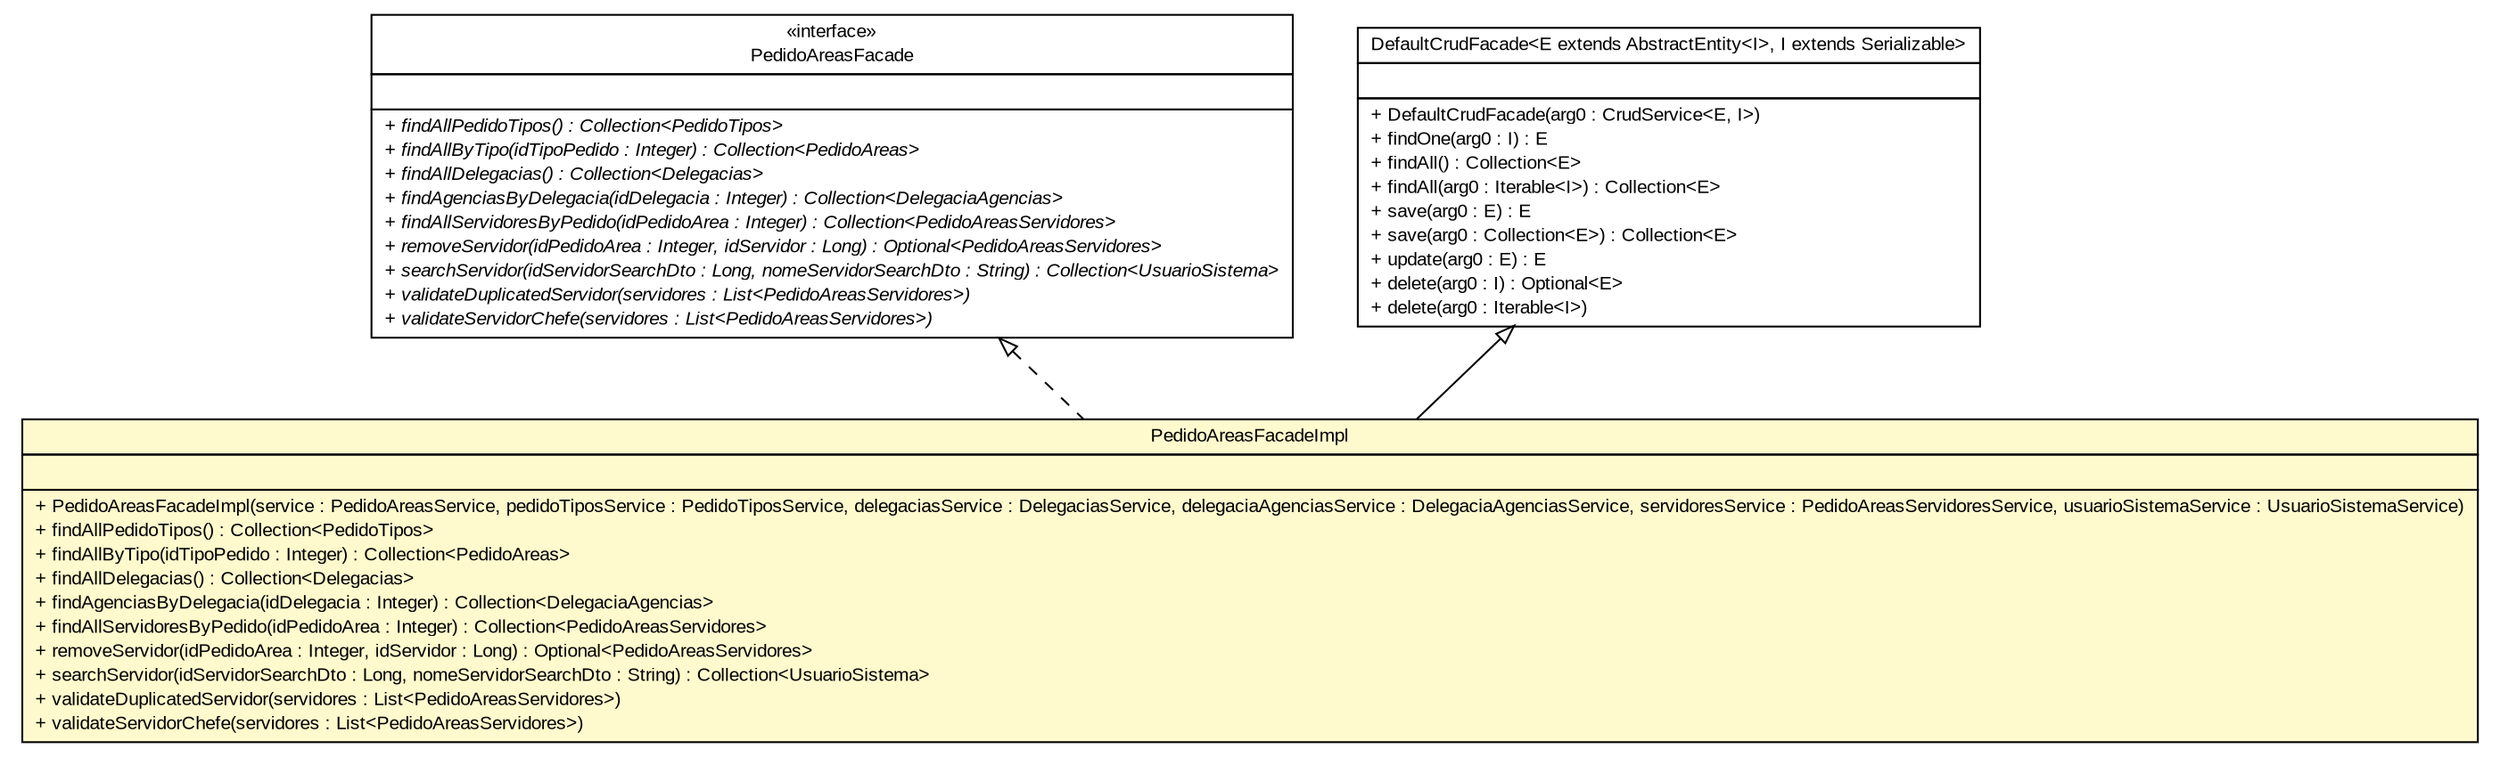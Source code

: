 #!/usr/local/bin/dot
#
# Class diagram 
# Generated by UMLGraph version R5_6 (http://www.umlgraph.org/)
#

digraph G {
	edge [fontname="arial",fontsize=10,labelfontname="arial",labelfontsize=10];
	node [fontname="arial",fontsize=10,shape=plaintext];
	nodesep=0.25;
	ranksep=0.5;
	// br.gov.to.sefaz.arr.parametros.business.facade.PedidoAreasFacade
	c16914 [label=<<table title="br.gov.to.sefaz.arr.parametros.business.facade.PedidoAreasFacade" border="0" cellborder="1" cellspacing="0" cellpadding="2" port="p" href="../PedidoAreasFacade.html">
		<tr><td><table border="0" cellspacing="0" cellpadding="1">
<tr><td align="center" balign="center"> &#171;interface&#187; </td></tr>
<tr><td align="center" balign="center"> PedidoAreasFacade </td></tr>
		</table></td></tr>
		<tr><td><table border="0" cellspacing="0" cellpadding="1">
<tr><td align="left" balign="left">  </td></tr>
		</table></td></tr>
		<tr><td><table border="0" cellspacing="0" cellpadding="1">
<tr><td align="left" balign="left"><font face="arial italic" point-size="10.0"> + findAllPedidoTipos() : Collection&lt;PedidoTipos&gt; </font></td></tr>
<tr><td align="left" balign="left"><font face="arial italic" point-size="10.0"> + findAllByTipo(idTipoPedido : Integer) : Collection&lt;PedidoAreas&gt; </font></td></tr>
<tr><td align="left" balign="left"><font face="arial italic" point-size="10.0"> + findAllDelegacias() : Collection&lt;Delegacias&gt; </font></td></tr>
<tr><td align="left" balign="left"><font face="arial italic" point-size="10.0"> + findAgenciasByDelegacia(idDelegacia : Integer) : Collection&lt;DelegaciaAgencias&gt; </font></td></tr>
<tr><td align="left" balign="left"><font face="arial italic" point-size="10.0"> + findAllServidoresByPedido(idPedidoArea : Integer) : Collection&lt;PedidoAreasServidores&gt; </font></td></tr>
<tr><td align="left" balign="left"><font face="arial italic" point-size="10.0"> + removeServidor(idPedidoArea : Integer, idServidor : Long) : Optional&lt;PedidoAreasServidores&gt; </font></td></tr>
<tr><td align="left" balign="left"><font face="arial italic" point-size="10.0"> + searchServidor(idServidorSearchDto : Long, nomeServidorSearchDto : String) : Collection&lt;UsuarioSistema&gt; </font></td></tr>
<tr><td align="left" balign="left"><font face="arial italic" point-size="10.0"> + validateDuplicatedServidor(servidores : List&lt;PedidoAreasServidores&gt;) </font></td></tr>
<tr><td align="left" balign="left"><font face="arial italic" point-size="10.0"> + validateServidorChefe(servidores : List&lt;PedidoAreasServidores&gt;) </font></td></tr>
		</table></td></tr>
		</table>>, URL="../PedidoAreasFacade.html", fontname="arial", fontcolor="black", fontsize=10.0];
	// br.gov.to.sefaz.arr.parametros.business.facade.impl.PedidoAreasFacadeImpl
	c16924 [label=<<table title="br.gov.to.sefaz.arr.parametros.business.facade.impl.PedidoAreasFacadeImpl" border="0" cellborder="1" cellspacing="0" cellpadding="2" port="p" bgcolor="lemonChiffon" href="./PedidoAreasFacadeImpl.html">
		<tr><td><table border="0" cellspacing="0" cellpadding="1">
<tr><td align="center" balign="center"> PedidoAreasFacadeImpl </td></tr>
		</table></td></tr>
		<tr><td><table border="0" cellspacing="0" cellpadding="1">
<tr><td align="left" balign="left">  </td></tr>
		</table></td></tr>
		<tr><td><table border="0" cellspacing="0" cellpadding="1">
<tr><td align="left" balign="left"> + PedidoAreasFacadeImpl(service : PedidoAreasService, pedidoTiposService : PedidoTiposService, delegaciasService : DelegaciasService, delegaciaAgenciasService : DelegaciaAgenciasService, servidoresService : PedidoAreasServidoresService, usuarioSistemaService : UsuarioSistemaService) </td></tr>
<tr><td align="left" balign="left"> + findAllPedidoTipos() : Collection&lt;PedidoTipos&gt; </td></tr>
<tr><td align="left" balign="left"> + findAllByTipo(idTipoPedido : Integer) : Collection&lt;PedidoAreas&gt; </td></tr>
<tr><td align="left" balign="left"> + findAllDelegacias() : Collection&lt;Delegacias&gt; </td></tr>
<tr><td align="left" balign="left"> + findAgenciasByDelegacia(idDelegacia : Integer) : Collection&lt;DelegaciaAgencias&gt; </td></tr>
<tr><td align="left" balign="left"> + findAllServidoresByPedido(idPedidoArea : Integer) : Collection&lt;PedidoAreasServidores&gt; </td></tr>
<tr><td align="left" balign="left"> + removeServidor(idPedidoArea : Integer, idServidor : Long) : Optional&lt;PedidoAreasServidores&gt; </td></tr>
<tr><td align="left" balign="left"> + searchServidor(idServidorSearchDto : Long, nomeServidorSearchDto : String) : Collection&lt;UsuarioSistema&gt; </td></tr>
<tr><td align="left" balign="left"> + validateDuplicatedServidor(servidores : List&lt;PedidoAreasServidores&gt;) </td></tr>
<tr><td align="left" balign="left"> + validateServidorChefe(servidores : List&lt;PedidoAreasServidores&gt;) </td></tr>
		</table></td></tr>
		</table>>, URL="./PedidoAreasFacadeImpl.html", fontname="arial", fontcolor="black", fontsize=10.0];
	//br.gov.to.sefaz.arr.parametros.business.facade.impl.PedidoAreasFacadeImpl extends br.gov.to.sefaz.business.facade.impl.DefaultCrudFacade<br.gov.to.sefaz.arr.parametros.persistence.entity.PedidoAreas, java.lang.Integer>
	c17096:p -> c16924:p [dir=back,arrowtail=empty];
	//br.gov.to.sefaz.arr.parametros.business.facade.impl.PedidoAreasFacadeImpl implements br.gov.to.sefaz.arr.parametros.business.facade.PedidoAreasFacade
	c16914:p -> c16924:p [dir=back,arrowtail=empty,style=dashed];
	// br.gov.to.sefaz.business.facade.impl.DefaultCrudFacade<E extends br.gov.to.sefaz.persistence.entity.AbstractEntity<I>, I extends java.io.Serializable>
	c17096 [label=<<table title="br.gov.to.sefaz.business.facade.impl.DefaultCrudFacade" border="0" cellborder="1" cellspacing="0" cellpadding="2" port="p" href="http://java.sun.com/j2se/1.4.2/docs/api/br/gov/to/sefaz/business/facade/impl/DefaultCrudFacade.html">
		<tr><td><table border="0" cellspacing="0" cellpadding="1">
<tr><td align="center" balign="center"> DefaultCrudFacade&lt;E extends AbstractEntity&lt;I&gt;, I extends Serializable&gt; </td></tr>
		</table></td></tr>
		<tr><td><table border="0" cellspacing="0" cellpadding="1">
<tr><td align="left" balign="left">  </td></tr>
		</table></td></tr>
		<tr><td><table border="0" cellspacing="0" cellpadding="1">
<tr><td align="left" balign="left"> + DefaultCrudFacade(arg0 : CrudService&lt;E, I&gt;) </td></tr>
<tr><td align="left" balign="left"> + findOne(arg0 : I) : E </td></tr>
<tr><td align="left" balign="left"> + findAll() : Collection&lt;E&gt; </td></tr>
<tr><td align="left" balign="left"> + findAll(arg0 : Iterable&lt;I&gt;) : Collection&lt;E&gt; </td></tr>
<tr><td align="left" balign="left"> + save(arg0 : E) : E </td></tr>
<tr><td align="left" balign="left"> + save(arg0 : Collection&lt;E&gt;) : Collection&lt;E&gt; </td></tr>
<tr><td align="left" balign="left"> + update(arg0 : E) : E </td></tr>
<tr><td align="left" balign="left"> + delete(arg0 : I) : Optional&lt;E&gt; </td></tr>
<tr><td align="left" balign="left"> + delete(arg0 : Iterable&lt;I&gt;) </td></tr>
		</table></td></tr>
		</table>>, URL="http://java.sun.com/j2se/1.4.2/docs/api/br/gov/to/sefaz/business/facade/impl/DefaultCrudFacade.html", fontname="arial", fontcolor="black", fontsize=10.0];
}

